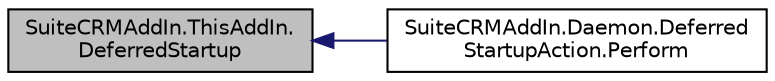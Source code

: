 digraph "SuiteCRMAddIn.ThisAddIn.DeferredStartup"
{
  edge [fontname="Helvetica",fontsize="10",labelfontname="Helvetica",labelfontsize="10"];
  node [fontname="Helvetica",fontsize="10",shape=record];
  rankdir="LR";
  Node19 [label="SuiteCRMAddIn.ThisAddIn.\lDeferredStartup",height=0.2,width=0.4,color="black", fillcolor="grey75", style="filled", fontcolor="black"];
  Node19 -> Node20 [dir="back",color="midnightblue",fontsize="10",style="solid",fontname="Helvetica"];
  Node20 [label="SuiteCRMAddIn.Daemon.Deferred\lStartupAction.Perform",height=0.2,width=0.4,color="black", fillcolor="white", style="filled",URL="$class_suite_c_r_m_add_in_1_1_daemon_1_1_deferred_startup_action.html#a23a3bb3f4ff4f0265ec9d78600986464",tooltip="Wait until startup deferral period has expired, and then start. "];
}
